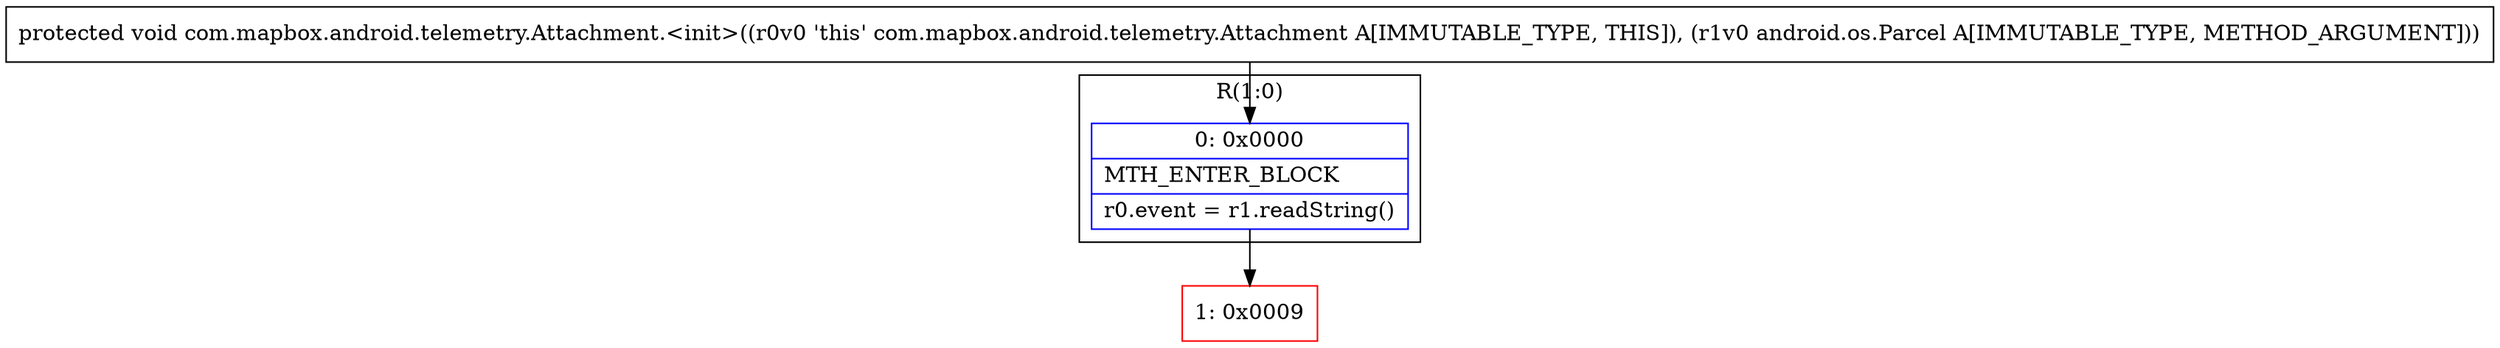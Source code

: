 digraph "CFG forcom.mapbox.android.telemetry.Attachment.\<init\>(Landroid\/os\/Parcel;)V" {
subgraph cluster_Region_1276542716 {
label = "R(1:0)";
node [shape=record,color=blue];
Node_0 [shape=record,label="{0\:\ 0x0000|MTH_ENTER_BLOCK\l|r0.event = r1.readString()\l}"];
}
Node_1 [shape=record,color=red,label="{1\:\ 0x0009}"];
MethodNode[shape=record,label="{protected void com.mapbox.android.telemetry.Attachment.\<init\>((r0v0 'this' com.mapbox.android.telemetry.Attachment A[IMMUTABLE_TYPE, THIS]), (r1v0 android.os.Parcel A[IMMUTABLE_TYPE, METHOD_ARGUMENT])) }"];
MethodNode -> Node_0;
Node_0 -> Node_1;
}

